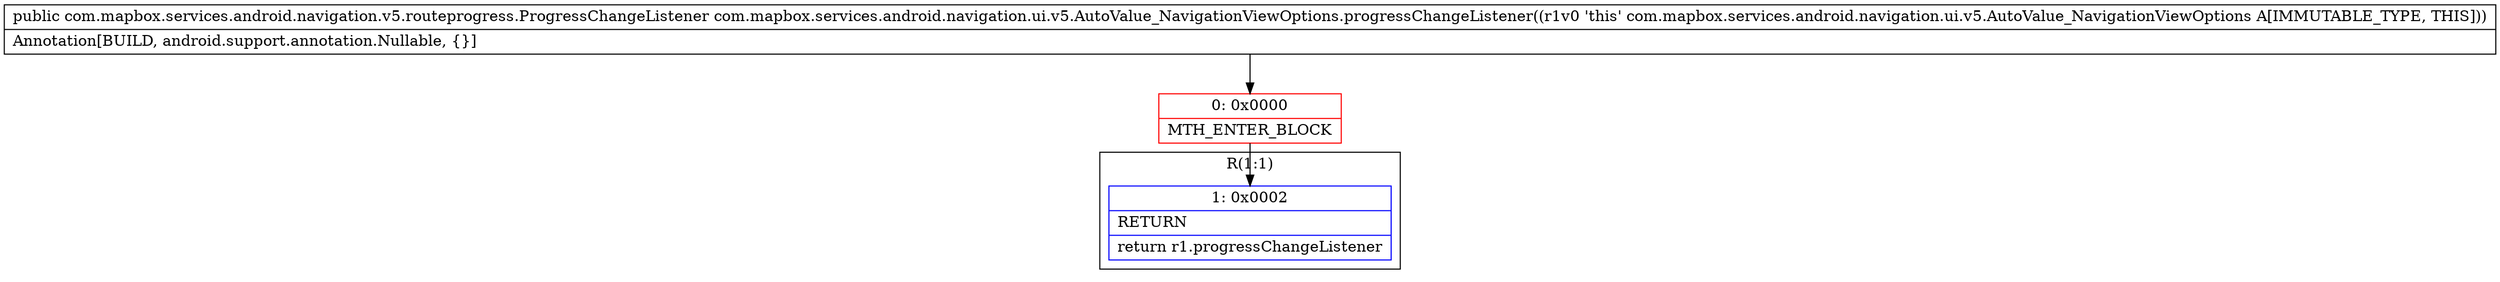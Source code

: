 digraph "CFG forcom.mapbox.services.android.navigation.ui.v5.AutoValue_NavigationViewOptions.progressChangeListener()Lcom\/mapbox\/services\/android\/navigation\/v5\/routeprogress\/ProgressChangeListener;" {
subgraph cluster_Region_1033957986 {
label = "R(1:1)";
node [shape=record,color=blue];
Node_1 [shape=record,label="{1\:\ 0x0002|RETURN\l|return r1.progressChangeListener\l}"];
}
Node_0 [shape=record,color=red,label="{0\:\ 0x0000|MTH_ENTER_BLOCK\l}"];
MethodNode[shape=record,label="{public com.mapbox.services.android.navigation.v5.routeprogress.ProgressChangeListener com.mapbox.services.android.navigation.ui.v5.AutoValue_NavigationViewOptions.progressChangeListener((r1v0 'this' com.mapbox.services.android.navigation.ui.v5.AutoValue_NavigationViewOptions A[IMMUTABLE_TYPE, THIS]))  | Annotation[BUILD, android.support.annotation.Nullable, \{\}]\l}"];
MethodNode -> Node_0;
Node_0 -> Node_1;
}

